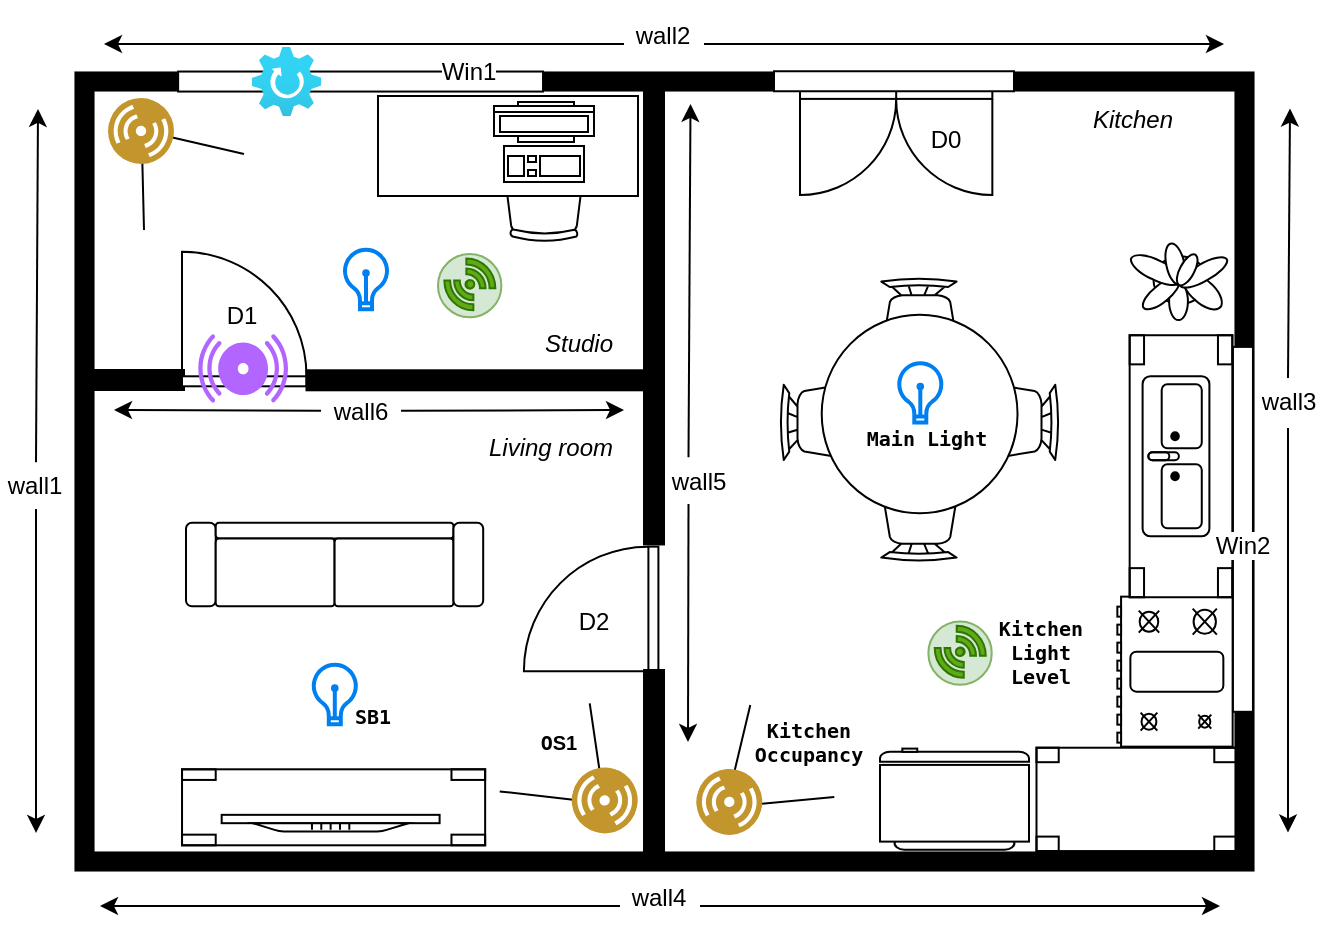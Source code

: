<mxfile version="22.0.3" type="device">
  <diagram id="qc-cw8mjiicPfDOIfQId" name="Page-1">
    <mxGraphModel dx="1118" dy="1636" grid="1" gridSize="10" guides="1" tooltips="1" connect="1" arrows="1" fold="1" page="1" pageScale="1" pageWidth="800" pageHeight="500" math="0" shadow="0">
      <root>
        <mxCell id="0" />
        <mxCell id="1" parent="0" />
        <mxCell id="7r8yQM-oweqpXDeGi5ox-84" value="" style="verticalLabelPosition=bottom;html=1;verticalAlign=top;align=center;shape=mxgraph.floorplan.chair;shadow=0;direction=south;strokeWidth=1;rotation=-180;container=0;flipH=1;" parent="1" vertex="1">
          <mxGeometry x="561.554" y="-794.736" width="35.946" height="37.726" as="geometry" />
        </mxCell>
        <mxCell id="RznItZ6FsPS7y6rkY32L-12" value="" style="verticalLabelPosition=bottom;html=1;verticalAlign=top;align=center;shape=mxgraph.floorplan.range_2;strokeWidth=1;rotation=90;" parent="1" vertex="1">
          <mxGeometry x="618" y="-680.0" width="75" height="57.65" as="geometry" />
        </mxCell>
        <mxCell id="RznItZ6FsPS7y6rkY32L-13" value="" style="verticalLabelPosition=bottom;html=1;verticalAlign=top;align=center;shape=mxgraph.floorplan.refrigerator;strokeWidth=1;rotation=-180;" parent="1" vertex="1">
          <mxGeometry x="508" y="-612.7" width="74.5" height="50.62" as="geometry" />
        </mxCell>
        <mxCell id="RznItZ6FsPS7y6rkY32L-17" value="" style="verticalLabelPosition=bottom;html=1;verticalAlign=top;align=center;shape=mxgraph.floorplan.table;strokeWidth=1;rotation=-180;" parent="1" vertex="1">
          <mxGeometry x="586.25" y="-613.14" width="100" height="51.67" as="geometry" />
        </mxCell>
        <mxCell id="RznItZ6FsPS7y6rkY32L-88" value="&lt;i&gt;Living room&lt;/i&gt;" style="text;html=1;strokeColor=none;fillColor=none;align=center;verticalAlign=middle;whiteSpace=wrap;rounded=0;fontSize=12;" parent="1" vertex="1">
          <mxGeometry x="297" y="-775.735" width="93" height="25.051" as="geometry" />
        </mxCell>
        <mxCell id="RznItZ6FsPS7y6rkY32L-2" value="" style="verticalLabelPosition=bottom;html=1;verticalAlign=top;align=center;shape=mxgraph.floorplan.room;fillColor=strokeColor;strokeWidth=0;" parent="1" vertex="1">
          <mxGeometry x="105" y="-951.55" width="590" height="400" as="geometry" />
        </mxCell>
        <mxCell id="7r8yQM-oweqpXDeGi5ox-9" value="" style="group;rotation=-180;" parent="1" vertex="1" connectable="0">
          <mxGeometry x="455" y="-950.55" width="133" height="59.46" as="geometry" />
        </mxCell>
        <mxCell id="RznItZ6FsPS7y6rkY32L-38" value="" style="verticalLabelPosition=bottom;html=1;verticalAlign=top;align=center;shape=mxgraph.floorplan.doorDouble;aspect=fixed;strokeWidth=1;rotation=-360;" parent="7r8yQM-oweqpXDeGi5ox-9" vertex="1">
          <mxGeometry x="13" y="8" width="96.17" height="51.09" as="geometry" />
        </mxCell>
        <mxCell id="RznItZ6FsPS7y6rkY32L-39" value="" style="verticalLabelPosition=bottom;html=1;verticalAlign=top;align=center;shape=mxgraph.floorplan.wall;strokeWidth=1;rotation=-180;" parent="7r8yQM-oweqpXDeGi5ox-9" vertex="1">
          <mxGeometry width="120" height="8.35" as="geometry" />
        </mxCell>
        <mxCell id="7r8yQM-oweqpXDeGi5ox-16" value="D0" style="text;html=1;strokeColor=none;fillColor=none;align=center;verticalAlign=middle;whiteSpace=wrap;rounded=0;fontSize=12;" parent="7r8yQM-oweqpXDeGi5ox-9" vertex="1">
          <mxGeometry x="63.17" y="21.02" width="46" height="25.05" as="geometry" />
        </mxCell>
        <mxCell id="7r8yQM-oweqpXDeGi5ox-12" value="" style="group;rotation=-180;" parent="1" vertex="1" connectable="0">
          <mxGeometry x="633" y="-819.55" width="51.34" height="131" as="geometry" />
        </mxCell>
        <mxCell id="RznItZ6FsPS7y6rkY32L-15" value="" style="verticalLabelPosition=bottom;html=1;verticalAlign=top;align=center;shape=mxgraph.floorplan.table;strokeWidth=1;rotation=-90;" parent="7r8yQM-oweqpXDeGi5ox-12" vertex="1">
          <mxGeometry x="-40" y="40" width="131" height="51.34" as="geometry" />
        </mxCell>
        <mxCell id="RznItZ6FsPS7y6rkY32L-14" value="" style="verticalLabelPosition=bottom;html=1;verticalAlign=top;align=center;shape=mxgraph.floorplan.sink_double2;strokeWidth=1;rotation=-90;" parent="7r8yQM-oweqpXDeGi5ox-12" vertex="1">
          <mxGeometry x="-17" y="44" width="80" height="33.401" as="geometry" />
        </mxCell>
        <mxCell id="7r8yQM-oweqpXDeGi5ox-14" value="&lt;i&gt;Kitchen&lt;/i&gt;" style="text;html=1;strokeColor=none;fillColor=none;align=center;verticalAlign=middle;whiteSpace=wrap;rounded=0;fontSize=12;" parent="1" vertex="1">
          <mxGeometry x="588" y="-939.445" width="93" height="25.051" as="geometry" />
        </mxCell>
        <mxCell id="7r8yQM-oweqpXDeGi5ox-93" value="" style="verticalLabelPosition=bottom;html=1;verticalAlign=top;align=center;shape=mxgraph.floorplan.wall;strokeWidth=1;rotation=90;" parent="1" vertex="1">
          <mxGeometry x="598.25" y="-733.55" width="182.45" height="22.45" as="geometry" />
        </mxCell>
        <mxCell id="7r8yQM-oweqpXDeGi5ox-75" value="" style="verticalLabelPosition=bottom;html=1;verticalAlign=top;align=center;shape=mxgraph.floorplan.plant;strokeWidth=1;" parent="1" vertex="1">
          <mxGeometry x="635" y="-867.55" width="42" height="40.58" as="geometry" />
        </mxCell>
        <mxCell id="7r8yQM-oweqpXDeGi5ox-153" value="&lt;pre style=&quot;font-size: 10px;&quot;&gt;&lt;b&gt;Kitchen&lt;br/&gt;Light&lt;br/&gt;Level&lt;/b&gt;&lt;/pre&gt;" style="text;html=1;strokeColor=none;fillColor=none;align=center;verticalAlign=middle;whiteSpace=wrap;rounded=0;" parent="1" vertex="1">
          <mxGeometry x="574.5" y="-674.73" width="27" height="26.6" as="geometry" />
        </mxCell>
        <mxCell id="7r8yQM-oweqpXDeGi5ox-167" value="" style="group" parent="1" vertex="1" connectable="0">
          <mxGeometry x="532.19" y="-676.27" width="31.68" height="31.68" as="geometry" />
        </mxCell>
        <mxCell id="7r8yQM-oweqpXDeGi5ox-154" value="" style="ellipse;whiteSpace=wrap;html=1;aspect=fixed;fillColor=#d5e8d4;strokeColor=#82b366;" parent="7r8yQM-oweqpXDeGi5ox-167" vertex="1">
          <mxGeometry width="31.68" height="31.68" as="geometry" />
        </mxCell>
        <mxCell id="7r8yQM-oweqpXDeGi5ox-155" value="" style="shape=mxgraph.signs.tech.rss;html=1;pointerEvents=1;fillColor=#60a917;strokeColor=#2D7600;verticalLabelPosition=bottom;verticalAlign=top;align=center;fontColor=#ffffff;" parent="7r8yQM-oweqpXDeGi5ox-167" vertex="1">
          <mxGeometry x="14.18" y="2.202" width="14.5" height="14.97" as="geometry" />
        </mxCell>
        <mxCell id="7r8yQM-oweqpXDeGi5ox-156" value="" style="shape=mxgraph.signs.tech.rss;html=1;pointerEvents=1;fillColor=#60a917;strokeColor=#2D7600;verticalLabelPosition=bottom;verticalAlign=top;align=center;flipV=1;flipH=1;fontColor=#ffffff;" parent="7r8yQM-oweqpXDeGi5ox-167" vertex="1">
          <mxGeometry x="3.18" y="13.202" width="14.5" height="14.97" as="geometry" />
        </mxCell>
        <mxCell id="7r8yQM-oweqpXDeGi5ox-87" value="" style="verticalLabelPosition=bottom;html=1;verticalAlign=top;align=center;shape=mxgraph.floorplan.chair;shadow=0;direction=south;strokeWidth=1;rotation=-90;container=0;" parent="1" vertex="1">
          <mxGeometry x="509.555" y="-849.002" width="35.946" height="37.726" as="geometry" />
        </mxCell>
        <mxCell id="7r8yQM-oweqpXDeGi5ox-88" value="" style="verticalLabelPosition=bottom;html=1;verticalAlign=top;align=center;shape=mxgraph.floorplan.chair;shadow=0;direction=south;strokeWidth=1;rotation=-90;container=0;flipH=1;" parent="1" vertex="1">
          <mxGeometry x="509.555" y="-743.164" width="35.946" height="37.726" as="geometry" />
        </mxCell>
        <mxCell id="RznItZ6FsPS7y6rkY32L-21" value="" style="verticalLabelPosition=bottom;html=1;verticalAlign=top;align=center;shape=mxgraph.floorplan.chair;shadow=0;direction=south;strokeWidth=1;rotation=-180;container=0;" parent="1" vertex="1">
          <mxGeometry x="458" y="-794.736" width="35.946" height="37.726" as="geometry" />
        </mxCell>
        <mxCell id="RznItZ6FsPS7y6rkY32L-24" value="" style="shape=ellipse;shadow=0;strokeWidth=1;rotation=-180;container=0;" parent="1" vertex="1">
          <mxGeometry x="478.858" y="-829.605" width="97.916" height="99.237" as="geometry" />
        </mxCell>
        <mxCell id="0M6jd2dRWZS2fC3PjOVr-3" value="" style="verticalLabelPosition=bottom;html=1;verticalAlign=top;align=center;shape=mxgraph.floorplan.wall;fillColor=strokeColor;" parent="1" vertex="1">
          <mxGeometry x="110" y="-802" width="50" height="10" as="geometry" />
        </mxCell>
        <mxCell id="0M6jd2dRWZS2fC3PjOVr-4" value="" style="verticalLabelPosition=bottom;html=1;verticalAlign=top;align=center;shape=mxgraph.floorplan.wall;fillColor=strokeColor;rotation=90;" parent="1" vertex="1">
          <mxGeometry x="281.25" y="-833.53" width="227.5" height="10" as="geometry" />
        </mxCell>
        <mxCell id="0M6jd2dRWZS2fC3PjOVr-5" value="" style="verticalLabelPosition=bottom;html=1;verticalAlign=top;align=center;shape=mxgraph.floorplan.doorRight;aspect=fixed;strokeWidth=1;rotation=0;flipH=1;flipV=1;" parent="1" vertex="1">
          <mxGeometry x="159" y="-860.0" width="62.25" height="66.15" as="geometry" />
        </mxCell>
        <mxCell id="0M6jd2dRWZS2fC3PjOVr-6" value="D1" style="text;html=1;strokeColor=none;fillColor=none;align=center;verticalAlign=middle;whiteSpace=wrap;rounded=0;fontSize=12;rotation=0;" parent="1" vertex="1">
          <mxGeometry x="159" y="-842" width="60" height="25.05" as="geometry" />
        </mxCell>
        <mxCell id="0M6jd2dRWZS2fC3PjOVr-8" value="" style="verticalLabelPosition=bottom;html=1;verticalAlign=top;align=center;shape=mxgraph.floorplan.wall;fillColor=strokeColor;" parent="1" vertex="1">
          <mxGeometry x="221.25" y="-801.85" width="168.75" height="10" as="geometry" />
        </mxCell>
        <mxCell id="DHhN4xZnDI9eWVdaT0hH-5" value="" style="verticalLabelPosition=bottom;html=1;verticalAlign=top;align=center;shape=mxgraph.floorplan.couch;strokeWidth=1;rotation=0;" parent="1" vertex="1">
          <mxGeometry x="161" y="-725.58" width="148.59" height="41.752" as="geometry" />
        </mxCell>
        <mxCell id="DHhN4xZnDI9eWVdaT0hH-6" value="" style="group;rotation=-90;" parent="1" vertex="1" connectable="0">
          <mxGeometry x="220.436" y="-655.58" width="90.14" height="153.001" as="geometry" />
        </mxCell>
        <mxCell id="DHhN4xZnDI9eWVdaT0hH-7" value="" style="verticalLabelPosition=bottom;html=1;verticalAlign=top;align=center;shape=mxgraph.floorplan.table;strokeWidth=1;rotation=-180;container=0;" parent="DHhN4xZnDI9eWVdaT0hH-6" vertex="1">
          <mxGeometry x="-61.42" y="53.23" width="151.56" height="38" as="geometry" />
        </mxCell>
        <mxCell id="DHhN4xZnDI9eWVdaT0hH-8" value="" style="verticalLabelPosition=bottom;html=1;verticalAlign=top;align=center;shape=mxgraph.floorplan.flat_tv;strokeWidth=1;rotation=-180;container=0;" parent="DHhN4xZnDI9eWVdaT0hH-6" vertex="1">
          <mxGeometry x="-41.605" y="76.0" width="108.966" height="8.35" as="geometry" />
        </mxCell>
        <mxCell id="7r8yQM-oweqpXDeGi5ox-100" value="" style="group" parent="1" vertex="1" connectable="0">
          <mxGeometry x="224" y="-654.58" width="44" height="38.8" as="geometry" />
        </mxCell>
        <mxCell id="7r8yQM-oweqpXDeGi5ox-96" value="" style="html=1;verticalLabelPosition=bottom;align=center;labelBackgroundColor=#ffffff;verticalAlign=top;strokeWidth=2;strokeColor=#0080F0;shadow=0;dashed=0;shape=mxgraph.ios7.icons.lightbulb;" parent="7r8yQM-oweqpXDeGi5ox-100" vertex="1">
          <mxGeometry width="22.8" height="29.7" as="geometry" />
        </mxCell>
        <mxCell id="RznItZ6FsPS7y6rkY32L-68" value="&lt;pre style=&quot;font-size: 10px;&quot;&gt;&lt;b&gt;SB1&lt;/b&gt;&lt;/pre&gt;" style="text;html=1;strokeColor=none;fillColor=none;align=center;verticalAlign=middle;whiteSpace=wrap;rounded=0;" parent="7r8yQM-oweqpXDeGi5ox-100" vertex="1">
          <mxGeometry x="17" y="12.2" width="27" height="26.6" as="geometry" />
        </mxCell>
        <mxCell id="0M6jd2dRWZS2fC3PjOVr-21" value="" style="group;rotation=-180;" parent="1" vertex="1" connectable="0">
          <mxGeometry x="267" y="-939" width="120" height="70" as="geometry" />
        </mxCell>
        <mxCell id="0M6jd2dRWZS2fC3PjOVr-17" value="" style="verticalLabelPosition=bottom;html=1;verticalAlign=top;align=center;shape=mxgraph.floorplan.office_chair;shadow=0;rotation=-180;" parent="0M6jd2dRWZS2fC3PjOVr-21" vertex="1">
          <mxGeometry x="53" y="30" width="40" height="43" as="geometry" />
        </mxCell>
        <mxCell id="0M6jd2dRWZS2fC3PjOVr-18" value="" style="shape=rect;shadow=0;html=1;rotation=-180;" parent="0M6jd2dRWZS2fC3PjOVr-21" vertex="1">
          <mxGeometry x="-10" width="130" height="50" as="geometry" />
        </mxCell>
        <mxCell id="0M6jd2dRWZS2fC3PjOVr-19" value="" style="verticalLabelPosition=bottom;html=1;verticalAlign=top;align=center;shape=mxgraph.floorplan.workstation;shadow=0;flipV=1;rotation=-180;" parent="0M6jd2dRWZS2fC3PjOVr-21" vertex="1">
          <mxGeometry x="48" y="3" width="50" height="40" as="geometry" />
        </mxCell>
        <mxCell id="0M6jd2dRWZS2fC3PjOVr-24" value="" style="verticalLabelPosition=bottom;html=1;verticalAlign=top;align=center;shape=mxgraph.floorplan.doorRight;aspect=fixed;strokeWidth=1;rotation=-90;flipH=1;flipV=1;" parent="1" vertex="1">
          <mxGeometry x="333" y="-715.62" width="62.25" height="66.15" as="geometry" />
        </mxCell>
        <mxCell id="0M6jd2dRWZS2fC3PjOVr-25" value="" style="verticalLabelPosition=bottom;html=1;verticalAlign=top;align=center;shape=mxgraph.floorplan.wall;fillColor=strokeColor;rotation=90;" parent="1" vertex="1">
          <mxGeometry x="345.32" y="-607.31" width="99.37" height="10" as="geometry" />
        </mxCell>
        <mxCell id="0M6jd2dRWZS2fC3PjOVr-27" value="D2" style="text;html=1;strokeColor=none;fillColor=none;align=center;verticalAlign=middle;whiteSpace=wrap;rounded=0;fontSize=12;rotation=0;" parent="1" vertex="1">
          <mxGeometry x="335.25" y="-688.55" width="60" height="25.05" as="geometry" />
        </mxCell>
        <mxCell id="7r8yQM-oweqpXDeGi5ox-103" value="&lt;pre style=&quot;font-size: 10px;&quot;&gt;&lt;b&gt;Main Light&lt;/b&gt;&lt;/pre&gt;" style="text;html=1;strokeColor=none;fillColor=none;align=center;verticalAlign=middle;whiteSpace=wrap;rounded=0;" parent="1" vertex="1">
          <mxGeometry x="500" y="-781.72" width="63" height="26.6" as="geometry" />
        </mxCell>
        <mxCell id="7r8yQM-oweqpXDeGi5ox-102" value="" style="html=1;verticalLabelPosition=bottom;align=center;labelBackgroundColor=#ffffff;verticalAlign=top;strokeWidth=2;strokeColor=#0080F0;shadow=0;dashed=0;shape=mxgraph.ios7.icons.lightbulb;" parent="1" vertex="1">
          <mxGeometry x="516.75" y="-805.42" width="22.8" height="29.7" as="geometry" />
        </mxCell>
        <mxCell id="0M6jd2dRWZS2fC3PjOVr-30" value="&lt;i&gt;Studio&lt;/i&gt;" style="text;html=1;strokeColor=none;fillColor=none;align=center;verticalAlign=middle;whiteSpace=wrap;rounded=0;fontSize=12;" parent="1" vertex="1">
          <mxGeometry x="329" y="-827.32" width="57" height="25.05" as="geometry" />
        </mxCell>
        <mxCell id="0M6jd2dRWZS2fC3PjOVr-32" value="" style="html=1;verticalLabelPosition=bottom;align=center;labelBackgroundColor=#ffffff;verticalAlign=top;strokeWidth=2;strokeColor=#0080F0;shadow=0;dashed=0;shape=mxgraph.ios7.icons.lightbulb;" parent="1" vertex="1">
          <mxGeometry x="239.6" y="-862.11" width="22.8" height="29.7" as="geometry" />
        </mxCell>
        <mxCell id="7r8yQM-oweqpXDeGi5ox-122" value="" style="group;rotation=-180;direction=north;" parent="1" vertex="1" connectable="0">
          <mxGeometry x="417.15" y="-637.548" width="68.71" height="72.708" as="geometry" />
        </mxCell>
        <mxCell id="7r8yQM-oweqpXDeGi5ox-123" value="" style="endArrow=none;html=1;rounded=0;" parent="7r8yQM-oweqpXDeGi5ox-122" edge="1">
          <mxGeometry width="50" height="50" relative="1" as="geometry">
            <mxPoint x="68" y="49" as="sourcePoint" />
            <mxPoint x="15" y="54" as="targetPoint" />
          </mxGeometry>
        </mxCell>
        <mxCell id="7r8yQM-oweqpXDeGi5ox-124" value="" style="endArrow=none;html=1;rounded=0;" parent="7r8yQM-oweqpXDeGi5ox-122" edge="1">
          <mxGeometry width="50" height="50" relative="1" as="geometry">
            <mxPoint x="26" y="3" as="sourcePoint" />
            <mxPoint x="16" y="45" as="targetPoint" />
          </mxGeometry>
        </mxCell>
        <mxCell id="7r8yQM-oweqpXDeGi5ox-125" value="" style="image;aspect=fixed;perimeter=ellipsePerimeter;html=1;align=center;shadow=0;dashed=0;fontColor=#4277BB;labelBackgroundColor=default;fontSize=12;spacingTop=3;image=img/lib/ibm/users/sensor.svg;rotation=-522;" parent="7r8yQM-oweqpXDeGi5ox-122" vertex="1">
          <mxGeometry x="-1" y="35" width="33" height="33" as="geometry" />
        </mxCell>
        <mxCell id="7r8yQM-oweqpXDeGi5ox-126" value="&lt;pre style=&quot;font-size: 10px;&quot;&gt;&lt;b&gt;Kitchen&lt;br/&gt;Occupancy&lt;/b&gt;&lt;/pre&gt;" style="text;html=1;strokeColor=none;fillColor=none;align=center;verticalAlign=middle;whiteSpace=wrap;rounded=0;" parent="7r8yQM-oweqpXDeGi5ox-122" vertex="1">
          <mxGeometry x="41.71" y="8.398" width="27" height="26.6" as="geometry" />
        </mxCell>
        <mxCell id="7r8yQM-oweqpXDeGi5ox-120" value="" style="group;flipV=0;flipH=0;" parent="1" vertex="1" connectable="0">
          <mxGeometry x="316.004" y="-641.046" width="98.856" height="76.205" as="geometry" />
        </mxCell>
        <mxCell id="7r8yQM-oweqpXDeGi5ox-118" value="" style="group;rotation=357;direction=north;flipH=0;flipV=1;" parent="7r8yQM-oweqpXDeGi5ox-120" vertex="1" connectable="0">
          <mxGeometry x="1.856" y="1.748" width="68.708" height="72.708" as="geometry" />
        </mxCell>
        <mxCell id="7r8yQM-oweqpXDeGi5ox-113" value="" style="endArrow=none;html=1;rounded=0;" parent="7r8yQM-oweqpXDeGi5ox-118" edge="1">
          <mxGeometry width="50" height="50" relative="1" as="geometry">
            <mxPoint y="48" as="sourcePoint" />
            <mxPoint x="53" y="54" as="targetPoint" />
          </mxGeometry>
        </mxCell>
        <mxCell id="7r8yQM-oweqpXDeGi5ox-114" value="" style="endArrow=none;html=1;rounded=0;" parent="7r8yQM-oweqpXDeGi5ox-118" edge="1">
          <mxGeometry width="50" height="50" relative="1" as="geometry">
            <mxPoint x="45" y="4" as="sourcePoint" />
            <mxPoint x="51" y="45" as="targetPoint" />
          </mxGeometry>
        </mxCell>
        <mxCell id="7r8yQM-oweqpXDeGi5ox-110" value="" style="image;aspect=fixed;perimeter=ellipsePerimeter;html=1;align=center;shadow=0;dashed=0;fontColor=#4277BB;labelBackgroundColor=default;fontSize=12;spacingTop=3;image=img/lib/ibm/users/sensor.svg;rotation=15;" parent="7r8yQM-oweqpXDeGi5ox-118" vertex="1">
          <mxGeometry x="36" y="36" width="33" height="33" as="geometry" />
        </mxCell>
        <mxCell id="0M6jd2dRWZS2fC3PjOVr-40" value="" style="group;flipV=0;flipH=0;" parent="1" vertex="1" connectable="0">
          <mxGeometry x="326.004" y="-631.046" width="98.856" height="76.205" as="geometry" />
        </mxCell>
        <mxCell id="0M6jd2dRWZS2fC3PjOVr-45" value="&lt;pre style=&quot;font-size: 10px;&quot;&gt;&lt;b style=&quot;background-color: initial;&quot;&gt;O&lt;/b&gt;&lt;b style=&quot;background-color: initial; font-family: Helvetica; white-space: normal;&quot;&gt;S1&lt;/b&gt;&lt;/pre&gt;" style="text;html=1;strokeColor=none;fillColor=none;align=center;verticalAlign=middle;whiteSpace=wrap;rounded=0;" parent="0M6jd2dRWZS2fC3PjOVr-40" vertex="1">
          <mxGeometry x="7.856" y="1.776" width="27" height="26.6" as="geometry" />
        </mxCell>
        <mxCell id="0M6jd2dRWZS2fC3PjOVr-41" value="" style="group;rotation=-176;direction=north;flipH=0;flipV=1;" parent="1" vertex="1" connectable="0">
          <mxGeometry x="120" y="-938.998" width="68.708" height="72.708" as="geometry" />
        </mxCell>
        <mxCell id="0M6jd2dRWZS2fC3PjOVr-42" value="" style="endArrow=none;html=1;rounded=0;" parent="0M6jd2dRWZS2fC3PjOVr-41" edge="1">
          <mxGeometry width="50" height="50" relative="1" as="geometry">
            <mxPoint x="70" y="29" as="sourcePoint" />
            <mxPoint x="18" y="17" as="targetPoint" />
          </mxGeometry>
        </mxCell>
        <mxCell id="0M6jd2dRWZS2fC3PjOVr-43" value="" style="endArrow=none;html=1;rounded=0;" parent="0M6jd2dRWZS2fC3PjOVr-41" edge="1">
          <mxGeometry width="50" height="50" relative="1" as="geometry">
            <mxPoint x="20" y="67" as="sourcePoint" />
            <mxPoint x="19" y="26" as="targetPoint" />
          </mxGeometry>
        </mxCell>
        <mxCell id="0M6jd2dRWZS2fC3PjOVr-44" value="" style="image;aspect=fixed;perimeter=ellipsePerimeter;html=1;align=center;shadow=0;dashed=0;fontColor=#4277BB;labelBackgroundColor=default;fontSize=12;spacingTop=3;image=img/lib/ibm/users/sensor.svg;rotation=-518;" parent="0M6jd2dRWZS2fC3PjOVr-41" vertex="1">
          <mxGeometry x="2" y="1" width="33" height="33" as="geometry" />
        </mxCell>
        <mxCell id="0M6jd2dRWZS2fC3PjOVr-51" value="" style="ellipse;whiteSpace=wrap;html=1;aspect=fixed;fillColor=#d5e8d4;strokeColor=#82b366;" parent="1" vertex="1">
          <mxGeometry x="287.0" y="-860" width="31.68" height="31.68" as="geometry" />
        </mxCell>
        <mxCell id="0M6jd2dRWZS2fC3PjOVr-53" value="" style="shape=mxgraph.signs.tech.rss;html=1;pointerEvents=1;fillColor=#60a917;strokeColor=#2D7600;verticalLabelPosition=bottom;verticalAlign=top;align=center;flipV=1;flipH=1;fontColor=#ffffff;" parent="1" vertex="1">
          <mxGeometry x="290.18" y="-846.798" width="14.5" height="14.97" as="geometry" />
        </mxCell>
        <mxCell id="0M6jd2dRWZS2fC3PjOVr-52" value="" style="shape=mxgraph.signs.tech.rss;html=1;pointerEvents=1;fillColor=#60a917;strokeColor=#2D7600;verticalLabelPosition=bottom;verticalAlign=top;align=center;fontColor=#ffffff;" parent="1" vertex="1">
          <mxGeometry x="301.18" y="-857.798" width="14.5" height="14.97" as="geometry" />
        </mxCell>
        <mxCell id="0M6jd2dRWZS2fC3PjOVr-54" value="" style="verticalLabelPosition=bottom;html=1;verticalAlign=top;align=center;shape=mxgraph.floorplan.wall;strokeWidth=1;rotation=0;" parent="1" vertex="1">
          <mxGeometry x="157.07" y="-957.45" width="182.45" height="22.45" as="geometry" />
        </mxCell>
        <mxCell id="0M6jd2dRWZS2fC3PjOVr-55" value="&lt;span style=&quot;background-color: rgb(255, 255, 255);&quot;&gt;Win1&lt;/span&gt;" style="text;html=1;strokeColor=none;fillColor=none;align=center;verticalAlign=middle;whiteSpace=wrap;rounded=0;fontSize=12;" parent="1" vertex="1">
          <mxGeometry x="278.74" y="-963.6" width="47.26" height="25.05" as="geometry" />
        </mxCell>
        <mxCell id="0M6jd2dRWZS2fC3PjOVr-56" value="" style="image;aspect=fixed;html=1;points=[];align=center;fontSize=12;image=img/lib/azure2/general/Gear.svg;" parent="1" vertex="1">
          <mxGeometry x="193.87" y="-963.59" width="34.73" height="34.73" as="geometry" />
        </mxCell>
        <mxCell id="7r8yQM-oweqpXDeGi5ox-21" value="&lt;span style=&quot;background-color: rgb(255, 255, 255);&quot;&gt;Win2&lt;/span&gt;" style="text;html=1;strokeColor=none;fillColor=none;align=center;verticalAlign=middle;whiteSpace=wrap;rounded=0;fontSize=12;" parent="1" vertex="1">
          <mxGeometry x="642.98" y="-726.825" width="93" height="25.051" as="geometry" />
        </mxCell>
        <mxCell id="vrruzYlt1HzjlDkKj_sJ-4" value="" style="group" parent="1" vertex="1" connectable="0">
          <mxGeometry x="68" y="-932.55" width="35" height="362" as="geometry" />
        </mxCell>
        <mxCell id="vrruzYlt1HzjlDkKj_sJ-5" value="wall1" style="text;html=1;strokeColor=none;fillColor=none;align=center;verticalAlign=middle;whiteSpace=wrap;rounded=0;fontSize=12;" parent="vrruzYlt1HzjlDkKj_sJ-4" vertex="1">
          <mxGeometry y="176.13" width="35" height="25.05" as="geometry" />
        </mxCell>
        <mxCell id="vrruzYlt1HzjlDkKj_sJ-6" value="" style="endArrow=classic;html=1;rounded=0;" parent="vrruzYlt1HzjlDkKj_sJ-4" edge="1">
          <mxGeometry width="50" height="50" relative="1" as="geometry">
            <mxPoint x="18" y="176.7" as="sourcePoint" />
            <mxPoint x="19" as="targetPoint" />
          </mxGeometry>
        </mxCell>
        <mxCell id="vrruzYlt1HzjlDkKj_sJ-7" value="" style="endArrow=classic;html=1;rounded=0;" parent="vrruzYlt1HzjlDkKj_sJ-4" edge="1">
          <mxGeometry width="50" height="50" relative="1" as="geometry">
            <mxPoint x="18" y="200.0" as="sourcePoint" />
            <mxPoint x="18" y="362" as="targetPoint" />
          </mxGeometry>
        </mxCell>
        <mxCell id="vrruzYlt1HzjlDkKj_sJ-8" value="" style="group;rotation=90;" parent="1" vertex="1" connectable="0">
          <mxGeometry x="384.98" y="-1150" width="35" height="362" as="geometry" />
        </mxCell>
        <mxCell id="vrruzYlt1HzjlDkKj_sJ-9" value="wall2" style="text;html=1;strokeColor=none;fillColor=none;align=center;verticalAlign=middle;whiteSpace=wrap;rounded=0;fontSize=12;rotation=0;" parent="vrruzYlt1HzjlDkKj_sJ-8" vertex="1">
          <mxGeometry x="-3" y="168" width="35" height="25.05" as="geometry" />
        </mxCell>
        <mxCell id="vrruzYlt1HzjlDkKj_sJ-10" value="" style="endArrow=classic;html=1;rounded=0;" parent="vrruzYlt1HzjlDkKj_sJ-8" edge="1">
          <mxGeometry width="50" height="50" relative="1" as="geometry">
            <mxPoint x="35.02" y="185" as="sourcePoint" />
            <mxPoint x="295.02" y="185" as="targetPoint" />
          </mxGeometry>
        </mxCell>
        <mxCell id="vrruzYlt1HzjlDkKj_sJ-11" value="" style="endArrow=classic;html=1;rounded=0;" parent="vrruzYlt1HzjlDkKj_sJ-8" edge="1">
          <mxGeometry width="50" height="50" relative="1" as="geometry">
            <mxPoint x="-4.98" y="185" as="sourcePoint" />
            <mxPoint x="-264.98" y="185" as="targetPoint" />
          </mxGeometry>
        </mxCell>
        <mxCell id="vrruzYlt1HzjlDkKj_sJ-12" value="" style="endArrow=classic;html=1;rounded=0;" parent="1" edge="1">
          <mxGeometry width="50" height="50" relative="1" as="geometry">
            <mxPoint x="712" y="-798" as="sourcePoint" />
            <mxPoint x="713" y="-932.75" as="targetPoint" />
          </mxGeometry>
        </mxCell>
        <mxCell id="vrruzYlt1HzjlDkKj_sJ-13" value="" style="endArrow=classic;html=1;rounded=0;" parent="1" edge="1">
          <mxGeometry width="50" height="50" relative="1" as="geometry">
            <mxPoint x="712" y="-773" as="sourcePoint" />
            <mxPoint x="712" y="-570.75" as="targetPoint" />
          </mxGeometry>
        </mxCell>
        <mxCell id="vrruzYlt1HzjlDkKj_sJ-14" value="wall3" style="text;html=1;strokeColor=none;fillColor=none;align=center;verticalAlign=middle;whiteSpace=wrap;rounded=0;fontSize=12;" parent="1" vertex="1">
          <mxGeometry x="695" y="-798.62" width="35" height="25.05" as="geometry" />
        </mxCell>
        <mxCell id="vrruzYlt1HzjlDkKj_sJ-15" value="" style="group;rotation=90;" parent="1" vertex="1" connectable="0">
          <mxGeometry x="382.98" y="-719" width="35" height="362" as="geometry" />
        </mxCell>
        <mxCell id="vrruzYlt1HzjlDkKj_sJ-16" value="wall4" style="text;html=1;strokeColor=none;fillColor=none;align=center;verticalAlign=middle;whiteSpace=wrap;rounded=0;fontSize=12;rotation=0;" parent="vrruzYlt1HzjlDkKj_sJ-15" vertex="1">
          <mxGeometry x="-3" y="168" width="35" height="25.05" as="geometry" />
        </mxCell>
        <mxCell id="vrruzYlt1HzjlDkKj_sJ-17" value="" style="endArrow=classic;html=1;rounded=0;" parent="vrruzYlt1HzjlDkKj_sJ-15" edge="1">
          <mxGeometry width="50" height="50" relative="1" as="geometry">
            <mxPoint x="35.02" y="185" as="sourcePoint" />
            <mxPoint x="295.02" y="185" as="targetPoint" />
          </mxGeometry>
        </mxCell>
        <mxCell id="vrruzYlt1HzjlDkKj_sJ-18" value="" style="endArrow=classic;html=1;rounded=0;" parent="vrruzYlt1HzjlDkKj_sJ-15" edge="1">
          <mxGeometry width="50" height="50" relative="1" as="geometry">
            <mxPoint x="-4.98" y="185" as="sourcePoint" />
            <mxPoint x="-264.98" y="185" as="targetPoint" />
          </mxGeometry>
        </mxCell>
        <mxCell id="vrruzYlt1HzjlDkKj_sJ-19" value="" style="group" parent="1" vertex="1" connectable="0">
          <mxGeometry x="394.25" y="-935.05" width="35" height="362" as="geometry" />
        </mxCell>
        <mxCell id="vrruzYlt1HzjlDkKj_sJ-20" value="wall5" style="text;html=1;strokeColor=none;fillColor=none;align=center;verticalAlign=middle;whiteSpace=wrap;rounded=0;fontSize=12;" parent="vrruzYlt1HzjlDkKj_sJ-19" vertex="1">
          <mxGeometry x="6" y="176.13" width="35" height="25.05" as="geometry" />
        </mxCell>
        <mxCell id="vrruzYlt1HzjlDkKj_sJ-21" value="" style="endArrow=classic;html=1;rounded=0;" parent="vrruzYlt1HzjlDkKj_sJ-19" edge="1">
          <mxGeometry width="50" height="50" relative="1" as="geometry">
            <mxPoint x="18" y="176.7" as="sourcePoint" />
            <mxPoint x="19" as="targetPoint" />
          </mxGeometry>
        </mxCell>
        <mxCell id="vrruzYlt1HzjlDkKj_sJ-22" value="" style="endArrow=classic;html=1;rounded=0;" parent="vrruzYlt1HzjlDkKj_sJ-19" edge="1">
          <mxGeometry width="50" height="50" relative="1" as="geometry">
            <mxPoint x="18" y="200.0" as="sourcePoint" />
            <mxPoint x="17.75" y="319.05" as="targetPoint" />
          </mxGeometry>
        </mxCell>
        <mxCell id="vrruzYlt1HzjlDkKj_sJ-23" value="" style="group;rotation=90;" parent="1" vertex="1" connectable="0">
          <mxGeometry x="233.5" y="-961.57" width="35" height="362" as="geometry" />
        </mxCell>
        <mxCell id="vrruzYlt1HzjlDkKj_sJ-24" value="wall6" style="text;html=1;strokeColor=none;fillColor=none;align=center;verticalAlign=middle;whiteSpace=wrap;rounded=0;fontSize=12;rotation=0;" parent="vrruzYlt1HzjlDkKj_sJ-23" vertex="1">
          <mxGeometry x="-3" y="168" width="35" height="25.05" as="geometry" />
        </mxCell>
        <mxCell id="vrruzYlt1HzjlDkKj_sJ-25" value="" style="endArrow=classic;html=1;rounded=0;" parent="vrruzYlt1HzjlDkKj_sJ-23" edge="1">
          <mxGeometry width="50" height="50" relative="1" as="geometry">
            <mxPoint x="35.02" y="180" as="sourcePoint" />
            <mxPoint x="146.5" y="179.57" as="targetPoint" />
          </mxGeometry>
        </mxCell>
        <mxCell id="vrruzYlt1HzjlDkKj_sJ-26" value="" style="endArrow=classic;html=1;rounded=0;" parent="vrruzYlt1HzjlDkKj_sJ-23" edge="1">
          <mxGeometry width="50" height="50" relative="1" as="geometry">
            <mxPoint x="-4.98" y="180" as="sourcePoint" />
            <mxPoint x="-108.5" y="179.57" as="targetPoint" />
          </mxGeometry>
        </mxCell>
        <mxCell id="uVuIE0xZOwHS_JLGDCft-1" value="" style="shadow=0;dashed=0;html=1;strokeColor=none;fillColor=#B266FF;labelPosition=center;verticalLabelPosition=bottom;verticalAlign=top;align=center;outlineConnect=0;shape=mxgraph.veeam.2d.alarm;" vertex="1" parent="vrruzYlt1HzjlDkKj_sJ-23">
          <mxGeometry x="-66.5" y="141.57" width="45" height="34.37" as="geometry" />
        </mxCell>
      </root>
    </mxGraphModel>
  </diagram>
</mxfile>
